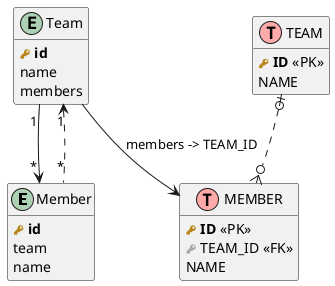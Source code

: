 @startuml
!define table(x) class x << (T,#FFAAAA) >>
!define primary_key(x) <b><color:#b8861b><&key></color> x</b>
!define foreign_key(x) <color:#aaaaaa><&key></color> x
hide methods
hide stereotypes

'skinparam linetype ortho
'skinparam linetype polyline

entity (Member) {
  primary_key(id)
  team
  name
}

entity (Team) {
  primary_key(id)
  name
  members
}

Team "1" --> "*" Member
Team "1" <.. "*" Member


table(MEMBER) {
  primary_key(ID) <<PK>>
  foreign_key(TEAM_ID) <<FK>>
  NAME
}

table(TEAM) {
  primary_key(ID) <<PK>>
  NAME
}

TEAM |o..o{ MEMBER

Team -[hidden]right- TEAM :dddddddddddddddd
Team -down-> MEMBER :members -> TEAM_ID
@enduml